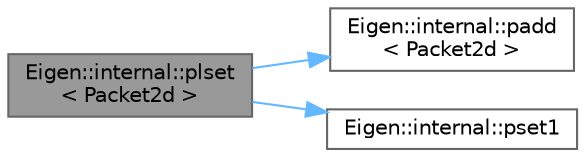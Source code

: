 digraph "Eigen::internal::plset&lt; Packet2d &gt;"
{
 // LATEX_PDF_SIZE
  bgcolor="transparent";
  edge [fontname=Helvetica,fontsize=10,labelfontname=Helvetica,labelfontsize=10];
  node [fontname=Helvetica,fontsize=10,shape=box,height=0.2,width=0.4];
  rankdir="LR";
  Node1 [id="Node000001",label="Eigen::internal::plset\l\< Packet2d \>",height=0.2,width=0.4,color="gray40", fillcolor="grey60", style="filled", fontcolor="black",tooltip=" "];
  Node1 -> Node2 [id="edge1_Node000001_Node000002",color="steelblue1",style="solid",tooltip=" "];
  Node2 [id="Node000002",label="Eigen::internal::padd\l\< Packet2d \>",height=0.2,width=0.4,color="grey40", fillcolor="white", style="filled",URL="$namespace_eigen_1_1internal.html#a130a074afefb80e3e5a21127e1fa9a2c",tooltip=" "];
  Node1 -> Node3 [id="edge2_Node000001_Node000003",color="steelblue1",style="solid",tooltip=" "];
  Node3 [id="Node000003",label="Eigen::internal::pset1",height=0.2,width=0.4,color="grey40", fillcolor="white", style="filled",URL="$namespace_eigen_1_1internal.html#afa6f9a9f3c905b28cc29841935e44fdb",tooltip=" "];
}
